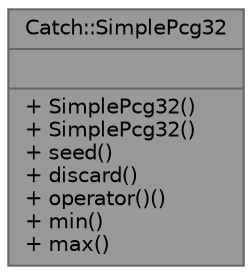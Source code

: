 digraph "Catch::SimplePcg32"
{
 // LATEX_PDF_SIZE
  bgcolor="transparent";
  edge [fontname=Helvetica,fontsize=10,labelfontname=Helvetica,labelfontsize=10];
  node [fontname=Helvetica,fontsize=10,shape=box,height=0.2,width=0.4];
  Node1 [shape=record,label="{Catch::SimplePcg32\n||+ SimplePcg32()\l+ SimplePcg32()\l+ seed()\l+ discard()\l+ operator()()\l+ min()\l+ max()\l}",height=0.2,width=0.4,color="gray40", fillcolor="grey60", style="filled", fontcolor="black",tooltip=" "];
}
